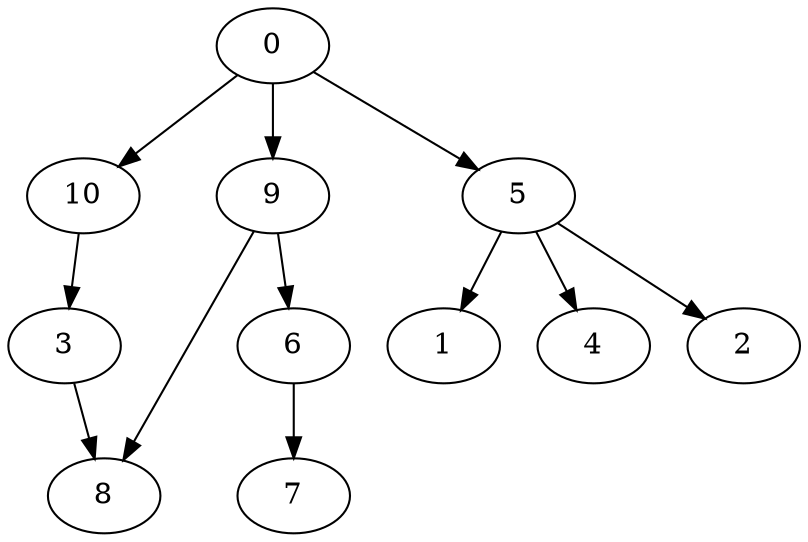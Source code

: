 strict digraph  {
0 -> 10;
0 -> 9;
9 -> 8;
5 -> 1;
5 -> 4;
0 -> 5;
10 -> 3;
3 -> 8;
5 -> 2;
9 -> 6;
6 -> 7;

}
